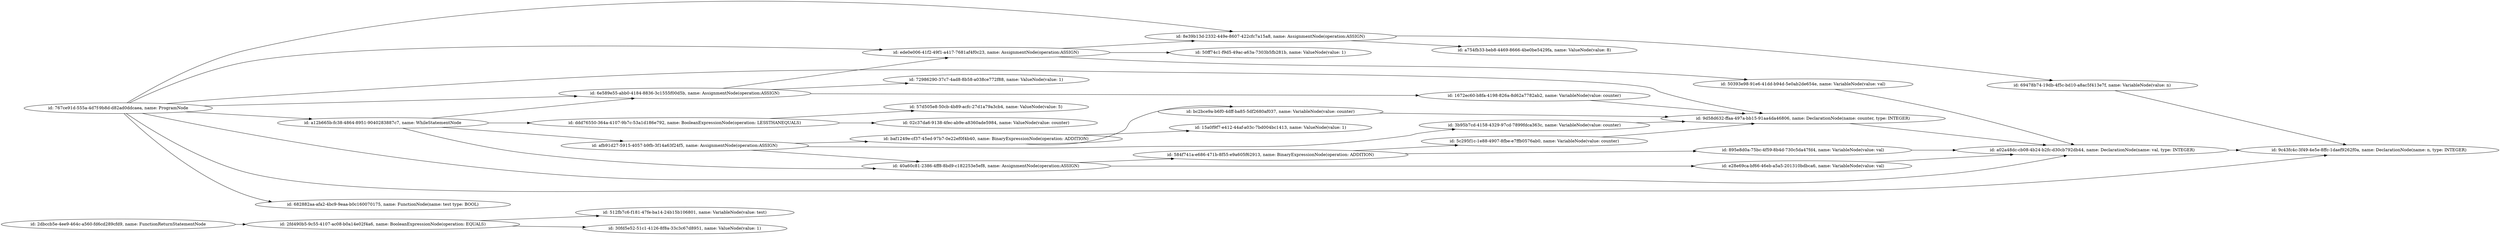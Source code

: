 digraph g {
	rankdir=LR
		"id: 2fd490b5-9c55-4107-ac08-b0a14e02f4a6, name: BooleanExpressionNode(operation: EQUALS)" -> "id: 512fb7c6-f181-47fe-ba14-24b15b106801, name: VariableNode(value: test)"
		"id: 2fd490b5-9c55-4107-ac08-b0a14e02f4a6, name: BooleanExpressionNode(operation: EQUALS)" -> "id: 30fd5e52-51c1-4126-8f8a-33c3c67d8951, name: ValueNode(value: 1)"
		"id: 1672ec60-b8fa-4198-826a-8d62a7782ab2, name: VariableNode(value: counter)" -> "id: 9d58d632-ffaa-497a-bb15-91aa4da46806, name: DeclarationNode(name: counter, type: INTEGER)"
		"id: 40a60c81-2386-4ff8-8bd9-c182253e5ef8, name: AssignmentNode(operation:ASSIGN)" -> "id: e28e69ca-bf66-46eb-a5a5-201310bdbca6, name: VariableNode(value: val)"
		"id: 40a60c81-2386-4ff8-8bd9-c182253e5ef8, name: AssignmentNode(operation:ASSIGN)" -> "id: 584f741a-e686-471b-8f55-e9a605f62913, name: BinaryExpressionNode(operation: ADDITION)"
		"id: baf1249e-cf37-45ed-97b7-0e22ef0f4b40, name: BinaryExpressionNode(operation: ADDITION)" -> "id: 15a0f9f7-e412-44af-a03c-7bd004bc1413, name: ValueNode(value: 1)"
		"id: baf1249e-cf37-45ed-97b7-0e22ef0f4b40, name: BinaryExpressionNode(operation: ADDITION)" -> "id: bc2bce9a-b6f0-4dff-ba85-5df2680af037, name: VariableNode(value: counter)"
		"id: a02a48dc-cb08-4b24-b2fc-d30cb792db44, name: DeclarationNode(name: val, type: INTEGER)" -> "id: 9c43fc4c-3f49-4e5e-8ffc-1daef9262f0a, name: DeclarationNode(name: n, type: INTEGER)"
		"id: a12b665b-fc38-4864-8951-9040283887c7, name: WhileStatementNode" -> "id: 6e589e55-abb0-4184-8836-3c1555f00d5b, name: AssignmentNode(operation:ASSIGN)"
		"id: a12b665b-fc38-4864-8951-9040283887c7, name: WhileStatementNode" -> "id: 40a60c81-2386-4ff8-8bd9-c182253e5ef8, name: AssignmentNode(operation:ASSIGN)"
		"id: a12b665b-fc38-4864-8951-9040283887c7, name: WhileStatementNode" -> "id: afb91d27-5915-4057-b9fb-3f14a63f24f5, name: AssignmentNode(operation:ASSIGN)"
		"id: a12b665b-fc38-4864-8951-9040283887c7, name: WhileStatementNode" -> "id: ddd76550-364a-4107-9b7c-53a1d186e792, name: BooleanExpressionNode(operation: LESSTHANEQUALS)"
		"id: ddd76550-364a-4107-9b7c-53a1d186e792, name: BooleanExpressionNode(operation: LESSTHANEQUALS)" -> "id: 57d505e8-50cb-4b89-acfc-27d1a79a3cb4, name: ValueNode(value: 5)"
		"id: ddd76550-364a-4107-9b7c-53a1d186e792, name: BooleanExpressionNode(operation: LESSTHANEQUALS)" -> "id: 02c37da6-9138-4fec-ab9e-a8360ade5984, name: ValueNode(value: counter)"
		"id: ede0e006-41f2-49f1-a417-7681af4f0c23, name: AssignmentNode(operation:ASSIGN)" -> "id: 50ff74c1-f9d5-49ac-a63a-7303b5fb281b, name: ValueNode(value: 1)"
		"id: ede0e006-41f2-49f1-a417-7681af4f0c23, name: AssignmentNode(operation:ASSIGN)" -> "id: 50393e98-91e6-41dd-b94d-5e0ab2de654e, name: VariableNode(value: val)"
		"id: ede0e006-41f2-49f1-a417-7681af4f0c23, name: AssignmentNode(operation:ASSIGN)" -> "id: 8e39b13d-2332-449e-8607-422cfc7a15a8, name: AssignmentNode(operation:ASSIGN)"
		"id: 767ce91d-555a-4d7f-9b8d-d82ad0ddcaea, name: ProgramNode" -> "id: 6e589e55-abb0-4184-8836-3c1555f00d5b, name: AssignmentNode(operation:ASSIGN)"
		"id: 767ce91d-555a-4d7f-9b8d-d82ad0ddcaea, name: ProgramNode" -> "id: 682882aa-afa2-4bc9-9eaa-b0c160070175, name: FunctionNode(name: test type: BOOL)"
		"id: 767ce91d-555a-4d7f-9b8d-d82ad0ddcaea, name: ProgramNode" -> "id: 9c43fc4c-3f49-4e5e-8ffc-1daef9262f0a, name: DeclarationNode(name: n, type: INTEGER)"
		"id: 767ce91d-555a-4d7f-9b8d-d82ad0ddcaea, name: ProgramNode" -> "id: a02a48dc-cb08-4b24-b2fc-d30cb792db44, name: DeclarationNode(name: val, type: INTEGER)"
		"id: 767ce91d-555a-4d7f-9b8d-d82ad0ddcaea, name: ProgramNode" -> "id: 9d58d632-ffaa-497a-bb15-91aa4da46806, name: DeclarationNode(name: counter, type: INTEGER)"
		"id: 767ce91d-555a-4d7f-9b8d-d82ad0ddcaea, name: ProgramNode" -> "id: a12b665b-fc38-4864-8951-9040283887c7, name: WhileStatementNode"
		"id: 767ce91d-555a-4d7f-9b8d-d82ad0ddcaea, name: ProgramNode" -> "id: ede0e006-41f2-49f1-a417-7681af4f0c23, name: AssignmentNode(operation:ASSIGN)"
		"id: 767ce91d-555a-4d7f-9b8d-d82ad0ddcaea, name: ProgramNode" -> "id: 8e39b13d-2332-449e-8607-422cfc7a15a8, name: AssignmentNode(operation:ASSIGN)"
		"id: 3b95b7cd-4158-4329-97cd-7899fdca363c, name: VariableNode(value: counter)" -> "id: 9d58d632-ffaa-497a-bb15-91aa4da46806, name: DeclarationNode(name: counter, type: INTEGER)"
		"id: 69478b74-19db-4f5c-bd10-a8ac5f413e7f, name: VariableNode(value: n)" -> "id: 9c43fc4c-3f49-4e5e-8ffc-1daef9262f0a, name: DeclarationNode(name: n, type: INTEGER)"
		"id: 6e589e55-abb0-4184-8836-3c1555f00d5b, name: AssignmentNode(operation:ASSIGN)" -> "id: 1672ec60-b8fa-4198-826a-8d62a7782ab2, name: VariableNode(value: counter)"
		"id: 6e589e55-abb0-4184-8836-3c1555f00d5b, name: AssignmentNode(operation:ASSIGN)" -> "id: ede0e006-41f2-49f1-a417-7681af4f0c23, name: AssignmentNode(operation:ASSIGN)"
		"id: 6e589e55-abb0-4184-8836-3c1555f00d5b, name: AssignmentNode(operation:ASSIGN)" -> "id: 72986290-37c7-4ad8-8b58-a038ce772f88, name: ValueNode(value: 1)"
		"id: 895e8d0a-75bc-4f59-8b4d-730c5da47fd4, name: VariableNode(value: val)" -> "id: a02a48dc-cb08-4b24-b2fc-d30cb792db44, name: DeclarationNode(name: val, type: INTEGER)"
		"id: 2dbccb5e-4ee9-464c-a560-fd6cd289cfd9, name: FunctionReturnStatementNode" -> "id: 2fd490b5-9c55-4107-ac08-b0a14e02f4a6, name: BooleanExpressionNode(operation: EQUALS)"
		"id: bc2bce9a-b6f0-4dff-ba85-5df2680af037, name: VariableNode(value: counter)" -> "id: 9d58d632-ffaa-497a-bb15-91aa4da46806, name: DeclarationNode(name: counter, type: INTEGER)"
		"id: afb91d27-5915-4057-b9fb-3f14a63f24f5, name: AssignmentNode(operation:ASSIGN)" -> "id: 40a60c81-2386-4ff8-8bd9-c182253e5ef8, name: AssignmentNode(operation:ASSIGN)"
		"id: afb91d27-5915-4057-b9fb-3f14a63f24f5, name: AssignmentNode(operation:ASSIGN)" -> "id: baf1249e-cf37-45ed-97b7-0e22ef0f4b40, name: BinaryExpressionNode(operation: ADDITION)"
		"id: afb91d27-5915-4057-b9fb-3f14a63f24f5, name: AssignmentNode(operation:ASSIGN)" -> "id: 3b95b7cd-4158-4329-97cd-7899fdca363c, name: VariableNode(value: counter)"
		"id: 9d58d632-ffaa-497a-bb15-91aa4da46806, name: DeclarationNode(name: counter, type: INTEGER)" -> "id: a02a48dc-cb08-4b24-b2fc-d30cb792db44, name: DeclarationNode(name: val, type: INTEGER)"
		"id: e28e69ca-bf66-46eb-a5a5-201310bdbca6, name: VariableNode(value: val)" -> "id: a02a48dc-cb08-4b24-b2fc-d30cb792db44, name: DeclarationNode(name: val, type: INTEGER)"
		"id: 50393e98-91e6-41dd-b94d-5e0ab2de654e, name: VariableNode(value: val)" -> "id: a02a48dc-cb08-4b24-b2fc-d30cb792db44, name: DeclarationNode(name: val, type: INTEGER)"
		"id: 584f741a-e686-471b-8f55-e9a605f62913, name: BinaryExpressionNode(operation: ADDITION)" -> "id: 895e8d0a-75bc-4f59-8b4d-730c5da47fd4, name: VariableNode(value: val)"
		"id: 584f741a-e686-471b-8f55-e9a605f62913, name: BinaryExpressionNode(operation: ADDITION)" -> "id: 5c295f1c-1e88-4907-8fbe-e7ffb0576ab0, name: VariableNode(value: counter)"
		"id: 8e39b13d-2332-449e-8607-422cfc7a15a8, name: AssignmentNode(operation:ASSIGN)" -> "id: 69478b74-19db-4f5c-bd10-a8ac5f413e7f, name: VariableNode(value: n)"
		"id: 8e39b13d-2332-449e-8607-422cfc7a15a8, name: AssignmentNode(operation:ASSIGN)" -> "id: a754fb33-beb8-4469-8666-4be0be5429fa, name: ValueNode(value: 8)"
		"id: 5c295f1c-1e88-4907-8fbe-e7ffb0576ab0, name: VariableNode(value: counter)" -> "id: 9d58d632-ffaa-497a-bb15-91aa4da46806, name: DeclarationNode(name: counter, type: INTEGER)"
}